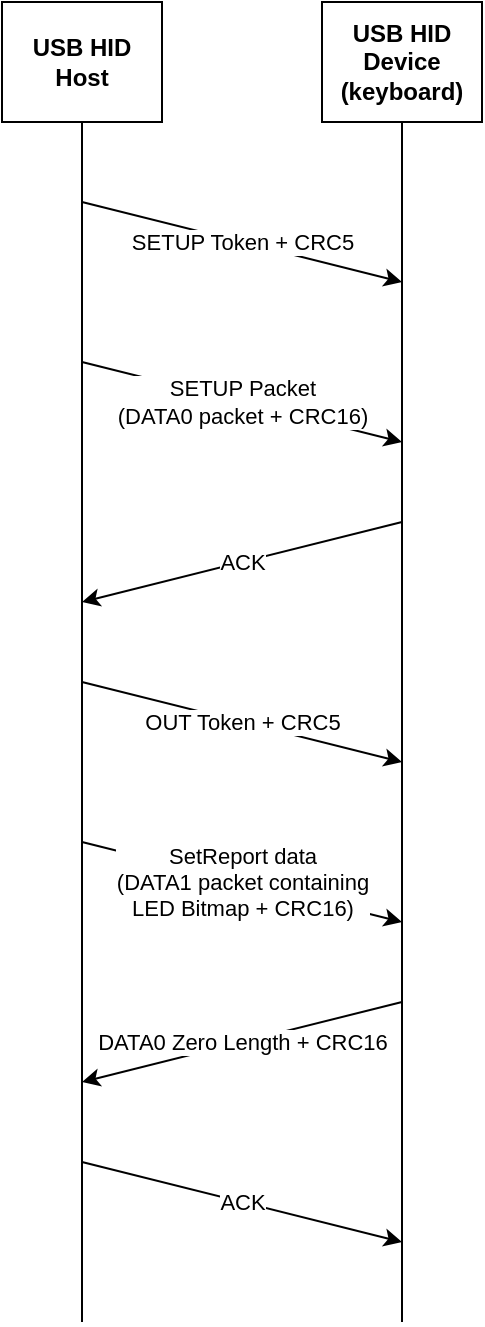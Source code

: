 <mxfile version="19.0.3" type="device"><diagram id="PY40qZSs7yxTVpqHtgSK" name="Page-1"><mxGraphModel dx="1038" dy="641" grid="1" gridSize="10" guides="1" tooltips="1" connect="1" arrows="1" fold="1" page="1" pageScale="1" pageWidth="850" pageHeight="1100" math="0" shadow="0"><root><mxCell id="0"/><mxCell id="1" parent="0"/><mxCell id="wgtiwRDUBZDMzpnvnT-Q-1" value="" style="endArrow=none;html=1;rounded=0;" edge="1" parent="1"><mxGeometry width="50" height="50" relative="1" as="geometry"><mxPoint x="280" y="720" as="sourcePoint"/><mxPoint x="280" y="120" as="targetPoint"/></mxGeometry></mxCell><mxCell id="wgtiwRDUBZDMzpnvnT-Q-2" value="" style="endArrow=none;html=1;rounded=0;" edge="1" parent="1"><mxGeometry width="50" height="50" relative="1" as="geometry"><mxPoint x="440" y="720" as="sourcePoint"/><mxPoint x="440" y="120" as="targetPoint"/></mxGeometry></mxCell><mxCell id="wgtiwRDUBZDMzpnvnT-Q-3" value="SETUP Token + CRC5" style="endArrow=classic;html=1;rounded=0;" edge="1" parent="1"><mxGeometry width="50" height="50" relative="1" as="geometry"><mxPoint x="280" y="160" as="sourcePoint"/><mxPoint x="440" y="200" as="targetPoint"/></mxGeometry></mxCell><mxCell id="wgtiwRDUBZDMzpnvnT-Q-4" value="SETUP Packet &lt;br&gt;(DATA0 packet + CRC16)" style="endArrow=classic;html=1;rounded=0;" edge="1" parent="1"><mxGeometry width="50" height="50" relative="1" as="geometry"><mxPoint x="280" y="240" as="sourcePoint"/><mxPoint x="440" y="280" as="targetPoint"/></mxGeometry></mxCell><mxCell id="wgtiwRDUBZDMzpnvnT-Q-5" value="ACK" style="endArrow=classic;html=1;rounded=0;" edge="1" parent="1"><mxGeometry width="50" height="50" relative="1" as="geometry"><mxPoint x="440" y="320" as="sourcePoint"/><mxPoint x="280" y="360" as="targetPoint"/></mxGeometry></mxCell><mxCell id="wgtiwRDUBZDMzpnvnT-Q-6" value="OUT Token + CRC5" style="endArrow=classic;html=1;rounded=0;" edge="1" parent="1"><mxGeometry width="50" height="50" relative="1" as="geometry"><mxPoint x="280" y="400" as="sourcePoint"/><mxPoint x="440" y="440" as="targetPoint"/></mxGeometry></mxCell><mxCell id="wgtiwRDUBZDMzpnvnT-Q-7" value="SetReport data&lt;br&gt;(DATA1 packet containing&lt;br&gt;LED Bitmap + CRC16)" style="endArrow=classic;html=1;rounded=0;" edge="1" parent="1"><mxGeometry width="50" height="50" relative="1" as="geometry"><mxPoint x="280" y="480" as="sourcePoint"/><mxPoint x="440" y="520" as="targetPoint"/></mxGeometry></mxCell><mxCell id="wgtiwRDUBZDMzpnvnT-Q-8" value="DATA0 Zero Length + CRC16" style="endArrow=classic;html=1;rounded=0;" edge="1" parent="1"><mxGeometry width="50" height="50" relative="1" as="geometry"><mxPoint x="440" y="560" as="sourcePoint"/><mxPoint x="280" y="600" as="targetPoint"/></mxGeometry></mxCell><mxCell id="wgtiwRDUBZDMzpnvnT-Q-9" value="ACK" style="endArrow=classic;html=1;rounded=0;" edge="1" parent="1"><mxGeometry width="50" height="50" relative="1" as="geometry"><mxPoint x="280" y="640" as="sourcePoint"/><mxPoint x="440" y="680" as="targetPoint"/></mxGeometry></mxCell><mxCell id="wgtiwRDUBZDMzpnvnT-Q-10" value="USB HID&lt;br&gt;Host" style="rounded=0;whiteSpace=wrap;html=1;fontStyle=1" vertex="1" parent="1"><mxGeometry x="240" y="60" width="80" height="60" as="geometry"/></mxCell><mxCell id="wgtiwRDUBZDMzpnvnT-Q-11" value="USB HID Device (keyboard)" style="rounded=0;whiteSpace=wrap;html=1;fontStyle=1" vertex="1" parent="1"><mxGeometry x="400" y="60" width="80" height="60" as="geometry"/></mxCell></root></mxGraphModel></diagram></mxfile>